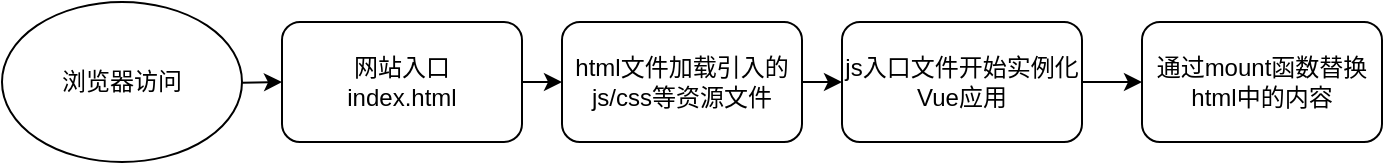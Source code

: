 <mxfile>
    <diagram id="tVAOPmm6d_-K5gLFyYzu" name="第 1 页">
        <mxGraphModel dx="903" dy="656" grid="1" gridSize="10" guides="1" tooltips="1" connect="1" arrows="1" fold="1" page="1" pageScale="1" pageWidth="827" pageHeight="1169" math="0" shadow="0">
            <root>
                <mxCell id="0"/>
                <mxCell id="1" parent="0"/>
                <mxCell id="7" value="" style="edgeStyle=none;html=1;" edge="1" parent="1" source="2" target="6">
                    <mxGeometry relative="1" as="geometry"/>
                </mxCell>
                <mxCell id="2" value="网站入口&lt;br&gt;index.html" style="rounded=1;whiteSpace=wrap;html=1;" vertex="1" parent="1">
                    <mxGeometry x="170" y="180" width="120" height="60" as="geometry"/>
                </mxCell>
                <mxCell id="5" value="" style="edgeStyle=none;html=1;" edge="1" parent="1" source="3" target="2">
                    <mxGeometry relative="1" as="geometry"/>
                </mxCell>
                <mxCell id="3" value="浏览器访问" style="ellipse;whiteSpace=wrap;html=1;" vertex="1" parent="1">
                    <mxGeometry x="30" y="170" width="120" height="80" as="geometry"/>
                </mxCell>
                <mxCell id="9" value="" style="edgeStyle=none;html=1;" edge="1" parent="1" source="6" target="8">
                    <mxGeometry relative="1" as="geometry"/>
                </mxCell>
                <mxCell id="6" value="html文件加载引入的js/css等资源文件" style="whiteSpace=wrap;html=1;rounded=1;" vertex="1" parent="1">
                    <mxGeometry x="310" y="180" width="120" height="60" as="geometry"/>
                </mxCell>
                <mxCell id="11" value="" style="edgeStyle=none;html=1;" edge="1" parent="1" source="8" target="10">
                    <mxGeometry relative="1" as="geometry"/>
                </mxCell>
                <mxCell id="8" value="js入口文件开始实例化Vue应用" style="whiteSpace=wrap;html=1;rounded=1;" vertex="1" parent="1">
                    <mxGeometry x="450" y="180" width="120" height="60" as="geometry"/>
                </mxCell>
                <mxCell id="10" value="通过mount函数替换html中的内容" style="whiteSpace=wrap;html=1;rounded=1;" vertex="1" parent="1">
                    <mxGeometry x="600" y="180" width="120" height="60" as="geometry"/>
                </mxCell>
            </root>
        </mxGraphModel>
    </diagram>
</mxfile>